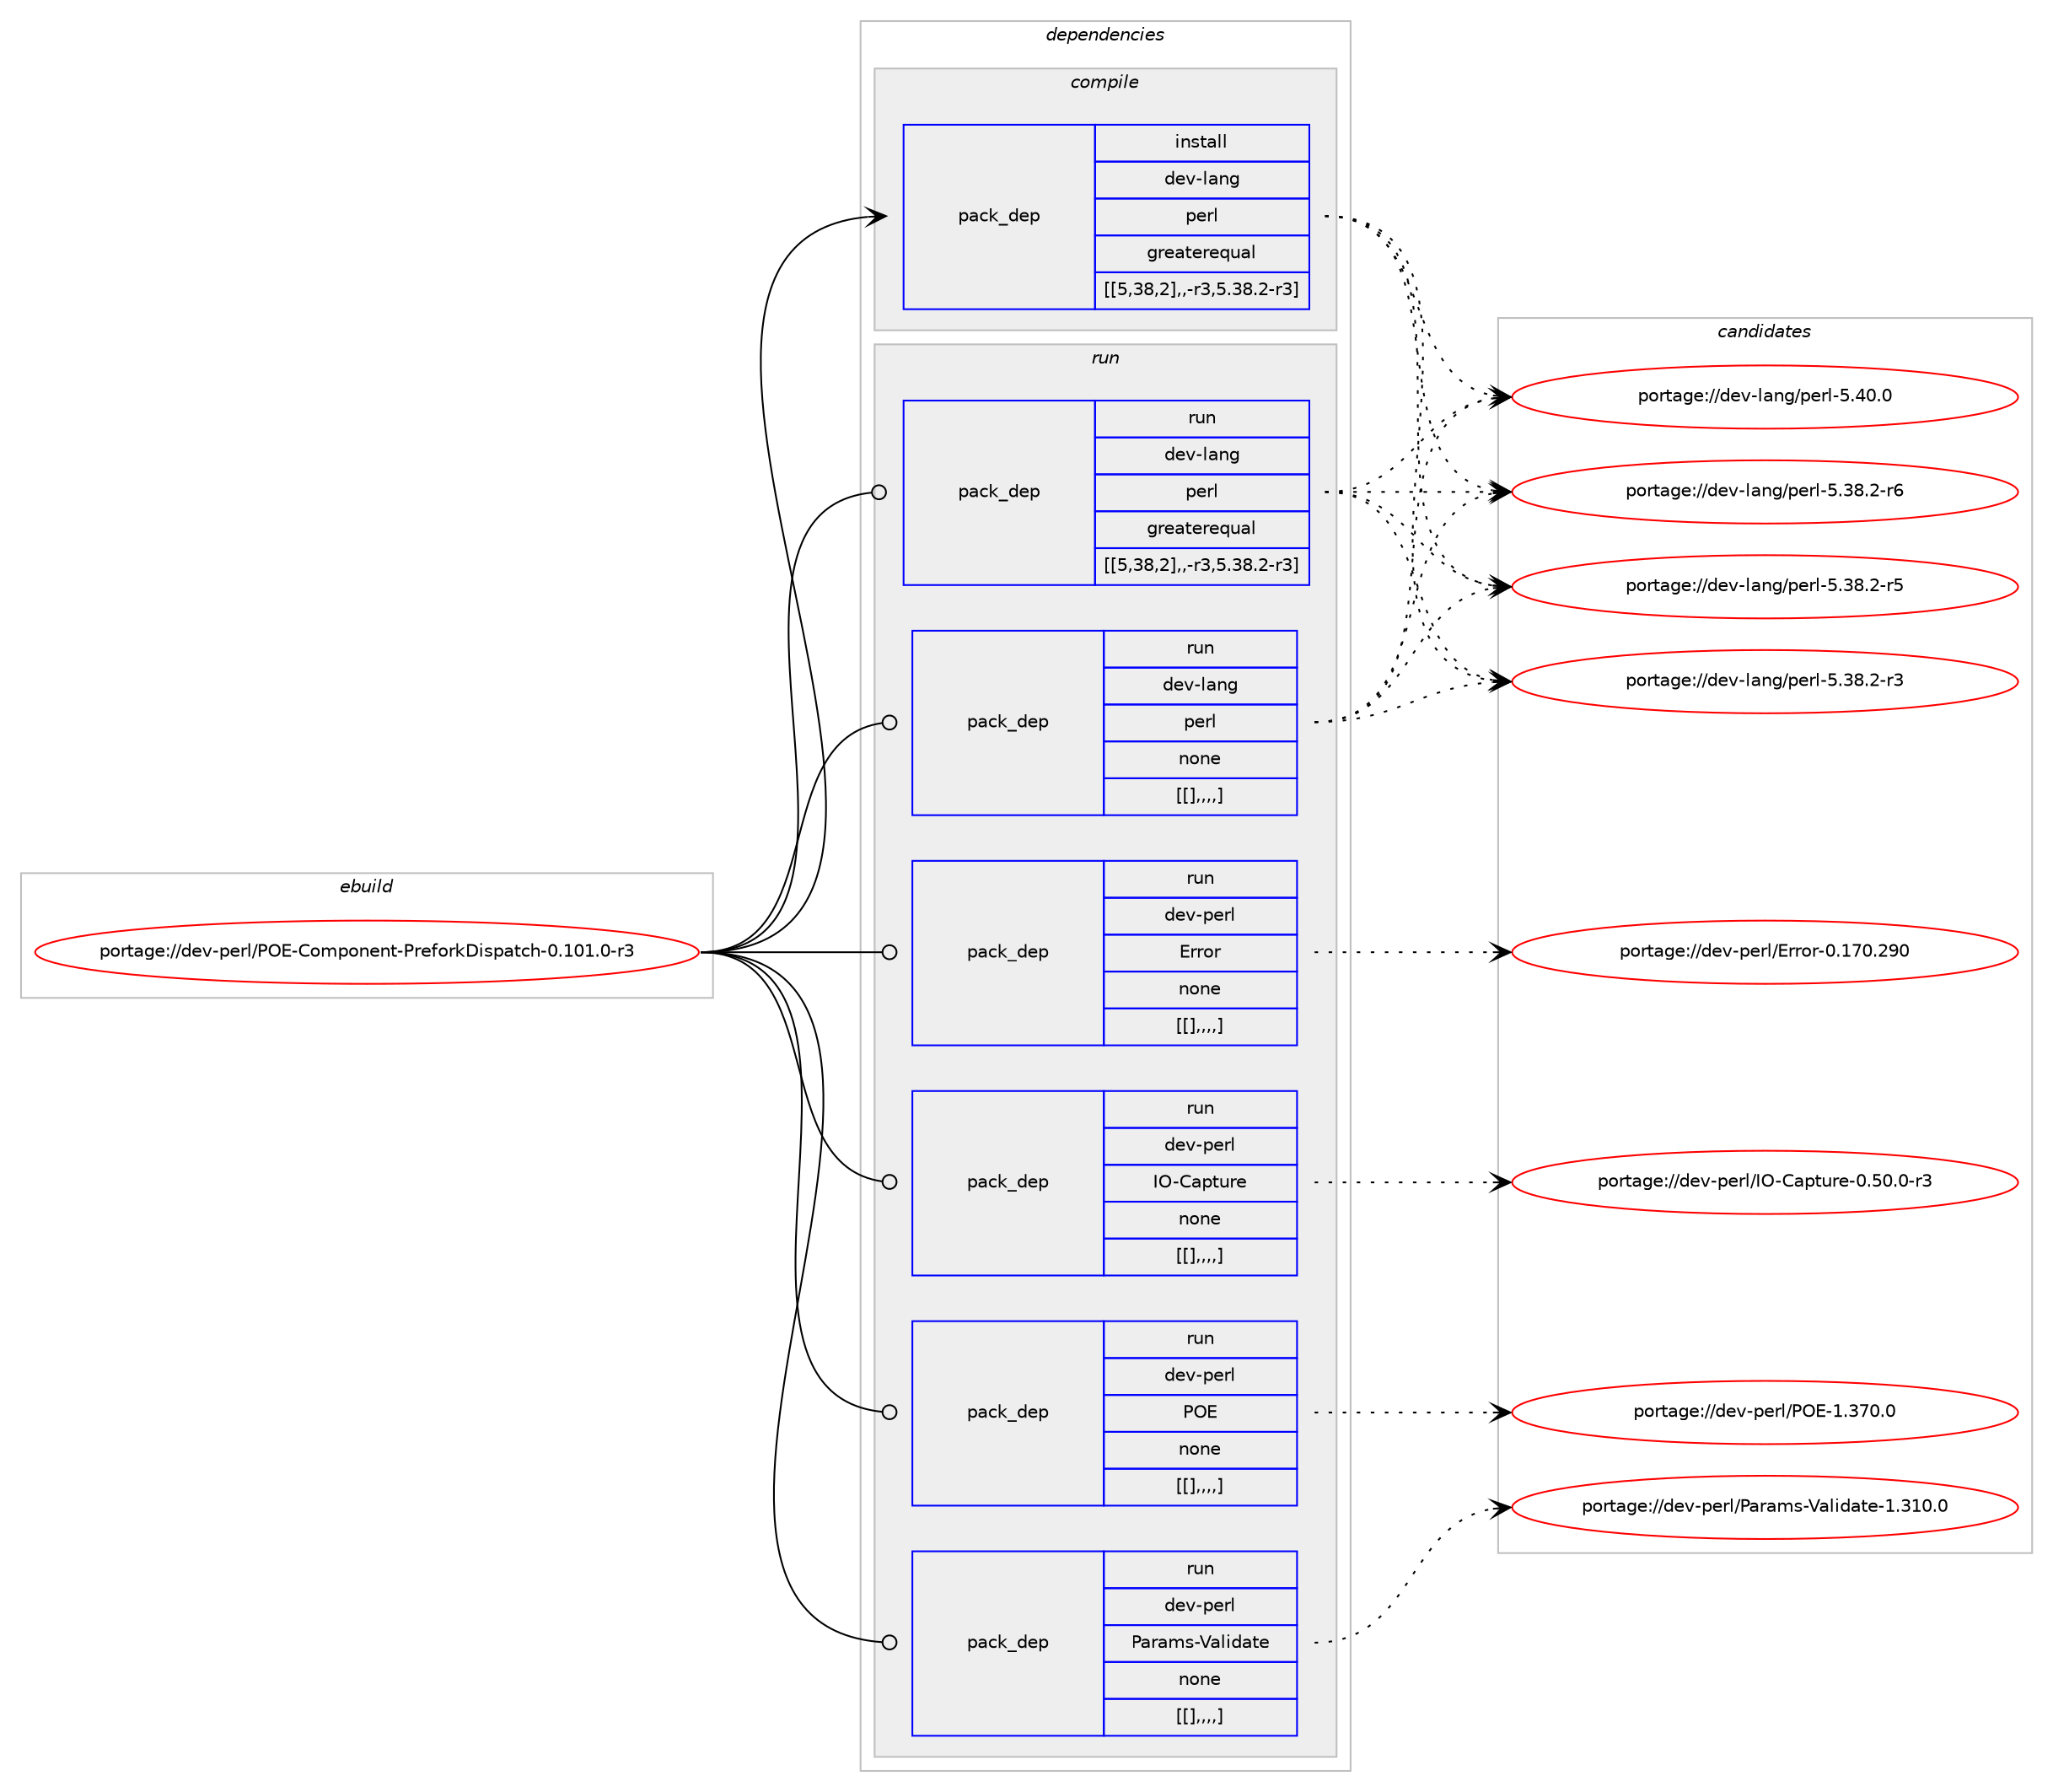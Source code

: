 digraph prolog {

# *************
# Graph options
# *************

newrank=true;
concentrate=true;
compound=true;
graph [rankdir=LR,fontname=Helvetica,fontsize=10,ranksep=1.5];#, ranksep=2.5, nodesep=0.2];
edge  [arrowhead=vee];
node  [fontname=Helvetica,fontsize=10];

# **********
# The ebuild
# **********

subgraph cluster_leftcol {
color=gray;
label=<<i>ebuild</i>>;
id [label="portage://dev-perl/POE-Component-PreforkDispatch-0.101.0-r3", color=red, width=4, href="../dev-perl/POE-Component-PreforkDispatch-0.101.0-r3.svg"];
}

# ****************
# The dependencies
# ****************

subgraph cluster_midcol {
color=gray;
label=<<i>dependencies</i>>;
subgraph cluster_compile {
fillcolor="#eeeeee";
style=filled;
label=<<i>compile</i>>;
subgraph pack106336 {
dependency139510 [label=<<TABLE BORDER="0" CELLBORDER="1" CELLSPACING="0" CELLPADDING="4" WIDTH="220"><TR><TD ROWSPAN="6" CELLPADDING="30">pack_dep</TD></TR><TR><TD WIDTH="110">install</TD></TR><TR><TD>dev-lang</TD></TR><TR><TD>perl</TD></TR><TR><TD>greaterequal</TD></TR><TR><TD>[[5,38,2],,-r3,5.38.2-r3]</TD></TR></TABLE>>, shape=none, color=blue];
}
id:e -> dependency139510:w [weight=20,style="solid",arrowhead="vee"];
}
subgraph cluster_compileandrun {
fillcolor="#eeeeee";
style=filled;
label=<<i>compile and run</i>>;
}
subgraph cluster_run {
fillcolor="#eeeeee";
style=filled;
label=<<i>run</i>>;
subgraph pack106365 {
dependency139541 [label=<<TABLE BORDER="0" CELLBORDER="1" CELLSPACING="0" CELLPADDING="4" WIDTH="220"><TR><TD ROWSPAN="6" CELLPADDING="30">pack_dep</TD></TR><TR><TD WIDTH="110">run</TD></TR><TR><TD>dev-lang</TD></TR><TR><TD>perl</TD></TR><TR><TD>greaterequal</TD></TR><TR><TD>[[5,38,2],,-r3,5.38.2-r3]</TD></TR></TABLE>>, shape=none, color=blue];
}
id:e -> dependency139541:w [weight=20,style="solid",arrowhead="odot"];
subgraph pack106400 {
dependency139587 [label=<<TABLE BORDER="0" CELLBORDER="1" CELLSPACING="0" CELLPADDING="4" WIDTH="220"><TR><TD ROWSPAN="6" CELLPADDING="30">pack_dep</TD></TR><TR><TD WIDTH="110">run</TD></TR><TR><TD>dev-lang</TD></TR><TR><TD>perl</TD></TR><TR><TD>none</TD></TR><TR><TD>[[],,,,]</TD></TR></TABLE>>, shape=none, color=blue];
}
id:e -> dependency139587:w [weight=20,style="solid",arrowhead="odot"];
subgraph pack106434 {
dependency139607 [label=<<TABLE BORDER="0" CELLBORDER="1" CELLSPACING="0" CELLPADDING="4" WIDTH="220"><TR><TD ROWSPAN="6" CELLPADDING="30">pack_dep</TD></TR><TR><TD WIDTH="110">run</TD></TR><TR><TD>dev-perl</TD></TR><TR><TD>Error</TD></TR><TR><TD>none</TD></TR><TR><TD>[[],,,,]</TD></TR></TABLE>>, shape=none, color=blue];
}
id:e -> dependency139607:w [weight=20,style="solid",arrowhead="odot"];
subgraph pack106454 {
dependency139627 [label=<<TABLE BORDER="0" CELLBORDER="1" CELLSPACING="0" CELLPADDING="4" WIDTH="220"><TR><TD ROWSPAN="6" CELLPADDING="30">pack_dep</TD></TR><TR><TD WIDTH="110">run</TD></TR><TR><TD>dev-perl</TD></TR><TR><TD>IO-Capture</TD></TR><TR><TD>none</TD></TR><TR><TD>[[],,,,]</TD></TR></TABLE>>, shape=none, color=blue];
}
id:e -> dependency139627:w [weight=20,style="solid",arrowhead="odot"];
subgraph pack106466 {
dependency139657 [label=<<TABLE BORDER="0" CELLBORDER="1" CELLSPACING="0" CELLPADDING="4" WIDTH="220"><TR><TD ROWSPAN="6" CELLPADDING="30">pack_dep</TD></TR><TR><TD WIDTH="110">run</TD></TR><TR><TD>dev-perl</TD></TR><TR><TD>POE</TD></TR><TR><TD>none</TD></TR><TR><TD>[[],,,,]</TD></TR></TABLE>>, shape=none, color=blue];
}
id:e -> dependency139657:w [weight=20,style="solid",arrowhead="odot"];
subgraph pack106498 {
dependency139674 [label=<<TABLE BORDER="0" CELLBORDER="1" CELLSPACING="0" CELLPADDING="4" WIDTH="220"><TR><TD ROWSPAN="6" CELLPADDING="30">pack_dep</TD></TR><TR><TD WIDTH="110">run</TD></TR><TR><TD>dev-perl</TD></TR><TR><TD>Params-Validate</TD></TR><TR><TD>none</TD></TR><TR><TD>[[],,,,]</TD></TR></TABLE>>, shape=none, color=blue];
}
id:e -> dependency139674:w [weight=20,style="solid",arrowhead="odot"];
}
}

# **************
# The candidates
# **************

subgraph cluster_choices {
rank=same;
color=gray;
label=<<i>candidates</i>>;

subgraph choice106285 {
color=black;
nodesep=1;
choice10010111845108971101034711210111410845534652484648 [label="portage://dev-lang/perl-5.40.0", color=red, width=4,href="../dev-lang/perl-5.40.0.svg"];
choice100101118451089711010347112101114108455346515646504511454 [label="portage://dev-lang/perl-5.38.2-r6", color=red, width=4,href="../dev-lang/perl-5.38.2-r6.svg"];
choice100101118451089711010347112101114108455346515646504511453 [label="portage://dev-lang/perl-5.38.2-r5", color=red, width=4,href="../dev-lang/perl-5.38.2-r5.svg"];
choice100101118451089711010347112101114108455346515646504511451 [label="portage://dev-lang/perl-5.38.2-r3", color=red, width=4,href="../dev-lang/perl-5.38.2-r3.svg"];
dependency139510:e -> choice10010111845108971101034711210111410845534652484648:w [style=dotted,weight="100"];
dependency139510:e -> choice100101118451089711010347112101114108455346515646504511454:w [style=dotted,weight="100"];
dependency139510:e -> choice100101118451089711010347112101114108455346515646504511453:w [style=dotted,weight="100"];
dependency139510:e -> choice100101118451089711010347112101114108455346515646504511451:w [style=dotted,weight="100"];
}
subgraph choice106318 {
color=black;
nodesep=1;
choice10010111845108971101034711210111410845534652484648 [label="portage://dev-lang/perl-5.40.0", color=red, width=4,href="../dev-lang/perl-5.40.0.svg"];
choice100101118451089711010347112101114108455346515646504511454 [label="portage://dev-lang/perl-5.38.2-r6", color=red, width=4,href="../dev-lang/perl-5.38.2-r6.svg"];
choice100101118451089711010347112101114108455346515646504511453 [label="portage://dev-lang/perl-5.38.2-r5", color=red, width=4,href="../dev-lang/perl-5.38.2-r5.svg"];
choice100101118451089711010347112101114108455346515646504511451 [label="portage://dev-lang/perl-5.38.2-r3", color=red, width=4,href="../dev-lang/perl-5.38.2-r3.svg"];
dependency139541:e -> choice10010111845108971101034711210111410845534652484648:w [style=dotted,weight="100"];
dependency139541:e -> choice100101118451089711010347112101114108455346515646504511454:w [style=dotted,weight="100"];
dependency139541:e -> choice100101118451089711010347112101114108455346515646504511453:w [style=dotted,weight="100"];
dependency139541:e -> choice100101118451089711010347112101114108455346515646504511451:w [style=dotted,weight="100"];
}
subgraph choice106328 {
color=black;
nodesep=1;
choice10010111845108971101034711210111410845534652484648 [label="portage://dev-lang/perl-5.40.0", color=red, width=4,href="../dev-lang/perl-5.40.0.svg"];
choice100101118451089711010347112101114108455346515646504511454 [label="portage://dev-lang/perl-5.38.2-r6", color=red, width=4,href="../dev-lang/perl-5.38.2-r6.svg"];
choice100101118451089711010347112101114108455346515646504511453 [label="portage://dev-lang/perl-5.38.2-r5", color=red, width=4,href="../dev-lang/perl-5.38.2-r5.svg"];
choice100101118451089711010347112101114108455346515646504511451 [label="portage://dev-lang/perl-5.38.2-r3", color=red, width=4,href="../dev-lang/perl-5.38.2-r3.svg"];
dependency139587:e -> choice10010111845108971101034711210111410845534652484648:w [style=dotted,weight="100"];
dependency139587:e -> choice100101118451089711010347112101114108455346515646504511454:w [style=dotted,weight="100"];
dependency139587:e -> choice100101118451089711010347112101114108455346515646504511453:w [style=dotted,weight="100"];
dependency139587:e -> choice100101118451089711010347112101114108455346515646504511451:w [style=dotted,weight="100"];
}
subgraph choice106331 {
color=black;
nodesep=1;
choice10010111845112101114108476911411411111445484649554846505748 [label="portage://dev-perl/Error-0.170.290", color=red, width=4,href="../dev-perl/Error-0.170.290.svg"];
dependency139607:e -> choice10010111845112101114108476911411411111445484649554846505748:w [style=dotted,weight="100"];
}
subgraph choice106342 {
color=black;
nodesep=1;
choice10010111845112101114108477379456797112116117114101454846534846484511451 [label="portage://dev-perl/IO-Capture-0.50.0-r3", color=red, width=4,href="../dev-perl/IO-Capture-0.50.0-r3.svg"];
dependency139627:e -> choice10010111845112101114108477379456797112116117114101454846534846484511451:w [style=dotted,weight="100"];
}
subgraph choice106355 {
color=black;
nodesep=1;
choice10010111845112101114108478079694549465155484648 [label="portage://dev-perl/POE-1.370.0", color=red, width=4,href="../dev-perl/POE-1.370.0.svg"];
dependency139657:e -> choice10010111845112101114108478079694549465155484648:w [style=dotted,weight="100"];
}
subgraph choice106369 {
color=black;
nodesep=1;
choice1001011184511210111410847809711497109115458697108105100971161014549465149484648 [label="portage://dev-perl/Params-Validate-1.310.0", color=red, width=4,href="../dev-perl/Params-Validate-1.310.0.svg"];
dependency139674:e -> choice1001011184511210111410847809711497109115458697108105100971161014549465149484648:w [style=dotted,weight="100"];
}
}

}
